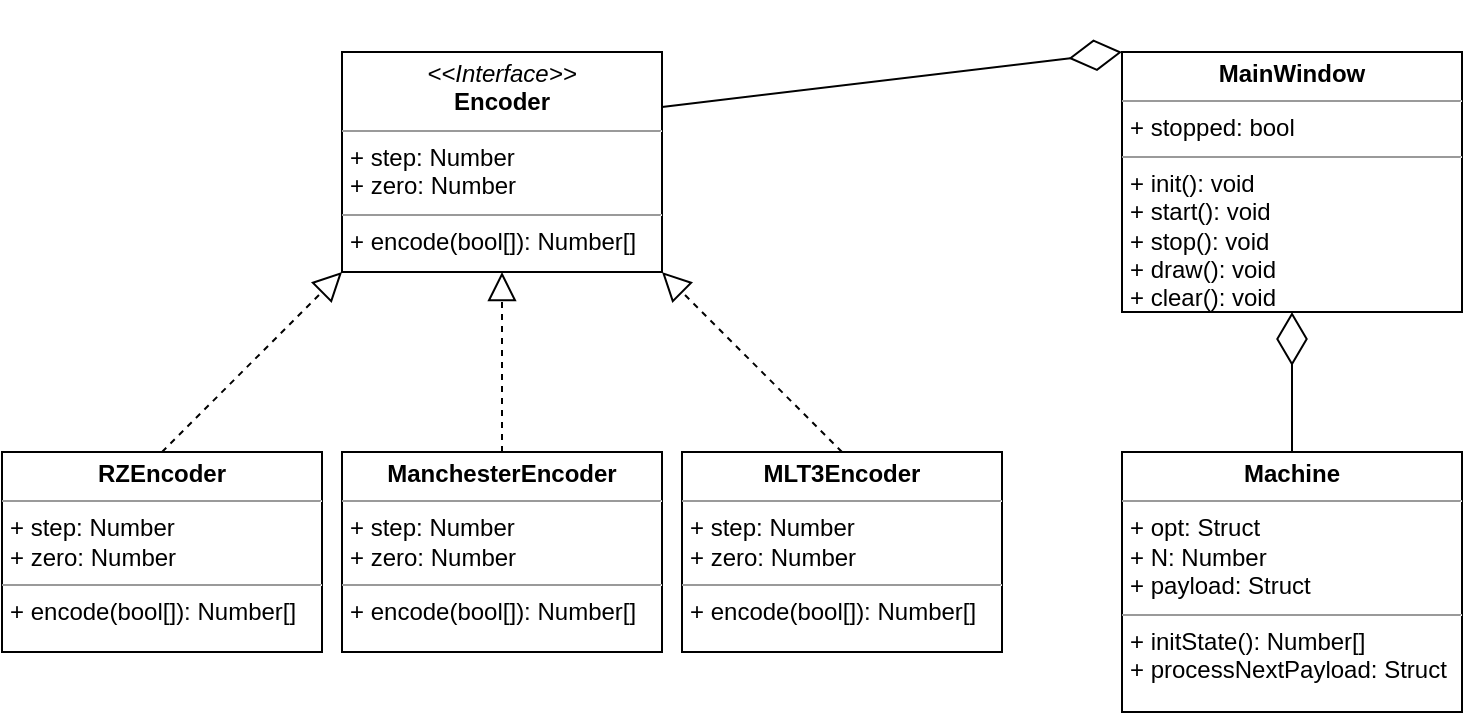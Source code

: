 <mxfile version="14.7.3" type="device"><diagram id="rDhuHxqffjmOyXFZRh-Y" name="Page-1"><mxGraphModel dx="868" dy="492" grid="1" gridSize="10" guides="1" tooltips="1" connect="1" arrows="1" fold="1" page="1" pageScale="1" pageWidth="827" pageHeight="1169" math="0" shadow="0"><root><mxCell id="0"/><mxCell id="1" parent="0"/><mxCell id="F8Y_wmY-OL8o1STc1J6D-11" value="&lt;p style=&quot;margin: 0px ; margin-top: 4px ; text-align: center&quot;&gt;&lt;i&gt;&amp;lt;&amp;lt;Interface&amp;gt;&amp;gt;&lt;/i&gt;&lt;br&gt;&lt;b&gt;Encoder&lt;/b&gt;&lt;/p&gt;&lt;hr size=&quot;1&quot;&gt;&lt;p style=&quot;margin: 0px ; margin-left: 4px&quot;&gt;+ step: Number&lt;br&gt;+ zero: Number&lt;/p&gt;&lt;hr size=&quot;1&quot;&gt;&lt;p style=&quot;margin: 0px ; margin-left: 4px&quot;&gt;+ encode(bool[]): Number[]&lt;br&gt;&lt;/p&gt;" style="verticalAlign=top;align=left;overflow=fill;fontSize=12;fontFamily=Helvetica;html=1;" parent="1" vertex="1"><mxGeometry x="210" y="160" width="160" height="110" as="geometry"/></mxCell><mxCell id="F8Y_wmY-OL8o1STc1J6D-12" value="&lt;p style=&quot;margin: 0px ; margin-top: 4px ; text-align: center&quot;&gt;&lt;b&gt;RZEncoder&lt;/b&gt;&lt;/p&gt;&lt;hr size=&quot;1&quot;&gt;&lt;p style=&quot;margin: 0px ; margin-left: 4px&quot;&gt;+ step: Number&lt;br&gt;+ zero: Number&lt;/p&gt;&lt;hr size=&quot;1&quot;&gt;&lt;p style=&quot;margin: 0px ; margin-left: 4px&quot;&gt;+ encode(bool[]): Number[]&lt;br&gt;&lt;/p&gt;" style="verticalAlign=top;align=left;overflow=fill;fontSize=12;fontFamily=Helvetica;html=1;" parent="1" vertex="1"><mxGeometry x="40" y="360" width="160" height="100" as="geometry"/></mxCell><mxCell id="F8Y_wmY-OL8o1STc1J6D-13" value="&lt;p style=&quot;margin: 0px ; margin-top: 4px ; text-align: center&quot;&gt;&lt;b&gt;MLT3Encoder&lt;/b&gt;&lt;/p&gt;&lt;hr size=&quot;1&quot;&gt;&lt;p style=&quot;margin: 0px ; margin-left: 4px&quot;&gt;+ step: Number&lt;br&gt;+ zero: Number&lt;/p&gt;&lt;hr size=&quot;1&quot;&gt;&lt;p style=&quot;margin: 0px ; margin-left: 4px&quot;&gt;+ encode(bool[]): Number[]&lt;br&gt;&lt;/p&gt;" style="verticalAlign=top;align=left;overflow=fill;fontSize=12;fontFamily=Helvetica;html=1;" parent="1" vertex="1"><mxGeometry x="380" y="360" width="160" height="100" as="geometry"/></mxCell><mxCell id="F8Y_wmY-OL8o1STc1J6D-14" value="&lt;p style=&quot;margin: 0px ; margin-top: 4px ; text-align: center&quot;&gt;&lt;b&gt;ManchesterEncoder&lt;/b&gt;&lt;/p&gt;&lt;hr size=&quot;1&quot;&gt;&lt;p style=&quot;margin: 0px ; margin-left: 4px&quot;&gt;+ step: Number&lt;br&gt;+ zero: Number&lt;/p&gt;&lt;hr size=&quot;1&quot;&gt;&lt;p style=&quot;margin: 0px ; margin-left: 4px&quot;&gt;+ encode(bool[]): Number[]&lt;br&gt;&lt;/p&gt;" style="verticalAlign=top;align=left;overflow=fill;fontSize=12;fontFamily=Helvetica;html=1;" parent="1" vertex="1"><mxGeometry x="210" y="360" width="160" height="100" as="geometry"/></mxCell><mxCell id="F8Y_wmY-OL8o1STc1J6D-15" value="" style="endArrow=block;dashed=1;endFill=0;endSize=12;html=1;exitX=0.5;exitY=0;exitDx=0;exitDy=0;entryX=0;entryY=1;entryDx=0;entryDy=0;" parent="1" source="F8Y_wmY-OL8o1STc1J6D-12" target="F8Y_wmY-OL8o1STc1J6D-11" edge="1"><mxGeometry width="160" relative="1" as="geometry"><mxPoint x="300" y="290" as="sourcePoint"/><mxPoint x="460" y="290" as="targetPoint"/></mxGeometry></mxCell><mxCell id="F8Y_wmY-OL8o1STc1J6D-17" value="" style="endArrow=block;dashed=1;endFill=0;endSize=12;html=1;exitX=0.5;exitY=0;exitDx=0;exitDy=0;entryX=0.5;entryY=1;entryDx=0;entryDy=0;" parent="1" source="F8Y_wmY-OL8o1STc1J6D-14" target="F8Y_wmY-OL8o1STc1J6D-11" edge="1"><mxGeometry width="160" relative="1" as="geometry"><mxPoint x="290" y="250" as="sourcePoint"/><mxPoint x="200" y="280" as="targetPoint"/></mxGeometry></mxCell><mxCell id="F8Y_wmY-OL8o1STc1J6D-18" value="" style="endArrow=block;dashed=1;endFill=0;endSize=12;html=1;exitX=0.5;exitY=0;exitDx=0;exitDy=0;entryX=1;entryY=1;entryDx=0;entryDy=0;" parent="1" source="F8Y_wmY-OL8o1STc1J6D-13" target="F8Y_wmY-OL8o1STc1J6D-11" edge="1"><mxGeometry width="160" relative="1" as="geometry"><mxPoint x="135" y="330" as="sourcePoint"/><mxPoint x="320" y="200" as="targetPoint"/></mxGeometry></mxCell><mxCell id="F8Y_wmY-OL8o1STc1J6D-19" value="&lt;p style=&quot;margin: 0px ; margin-top: 4px ; text-align: center&quot;&gt;&lt;b&gt;MainWindow&lt;/b&gt;&lt;/p&gt;&lt;hr size=&quot;1&quot;&gt;&lt;p style=&quot;margin: 0px ; margin-left: 4px&quot;&gt;+ stopped: bool&lt;br&gt;&lt;/p&gt;&lt;hr size=&quot;1&quot;&gt;&lt;p style=&quot;margin: 0px ; margin-left: 4px&quot;&gt;+ init(): void&lt;br&gt;&lt;/p&gt;&lt;p style=&quot;margin: 0px ; margin-left: 4px&quot;&gt;+ start(): void&lt;/p&gt;&lt;p style=&quot;margin: 0px ; margin-left: 4px&quot;&gt;+ stop(): void&lt;/p&gt;&lt;p style=&quot;margin: 0px ; margin-left: 4px&quot;&gt;+ draw(): void&lt;/p&gt;&lt;p style=&quot;margin: 0px ; margin-left: 4px&quot;&gt;+ clear(): void&lt;/p&gt;" style="verticalAlign=top;align=left;overflow=fill;fontSize=12;fontFamily=Helvetica;html=1;" parent="1" vertex="1"><mxGeometry x="600" y="160" width="170" height="130" as="geometry"/></mxCell><mxCell id="F8Y_wmY-OL8o1STc1J6D-20" value="&lt;p style=&quot;margin: 0px ; margin-top: 4px ; text-align: center&quot;&gt;&lt;b&gt;Machine&lt;/b&gt;&lt;/p&gt;&lt;hr size=&quot;1&quot;&gt;&lt;p style=&quot;margin: 0px ; margin-left: 4px&quot;&gt;+ opt: Struct&lt;br&gt;&lt;/p&gt;&lt;p style=&quot;margin: 0px ; margin-left: 4px&quot;&gt;+ N: Number&lt;/p&gt;&lt;p style=&quot;margin: 0px ; margin-left: 4px&quot;&gt;+ payload: Struct&lt;/p&gt;&lt;hr size=&quot;1&quot;&gt;&lt;p style=&quot;margin: 0px ; margin-left: 4px&quot;&gt;+ initState(): Number[]&lt;br&gt;&lt;/p&gt;&lt;p style=&quot;margin: 0px ; margin-left: 4px&quot;&gt;+ processNextPayload: Struct&lt;/p&gt;&lt;p style=&quot;margin: 0px ; margin-left: 4px&quot;&gt;&lt;br&gt;&lt;/p&gt;" style="verticalAlign=top;align=left;overflow=fill;fontSize=12;fontFamily=Helvetica;html=1;" parent="1" vertex="1"><mxGeometry x="600" y="360" width="170" height="130" as="geometry"/></mxCell><mxCell id="F8Y_wmY-OL8o1STc1J6D-22" value="" style="endArrow=diamondThin;endFill=0;endSize=24;html=1;exitX=1;exitY=0.25;exitDx=0;exitDy=0;entryX=0;entryY=0;entryDx=0;entryDy=0;" parent="1" source="F8Y_wmY-OL8o1STc1J6D-11" target="F8Y_wmY-OL8o1STc1J6D-19" edge="1"><mxGeometry width="160" relative="1" as="geometry"><mxPoint x="410" y="240" as="sourcePoint"/><mxPoint x="570" y="240" as="targetPoint"/></mxGeometry></mxCell><mxCell id="pNxGxnMw6Rj1HxgrHXZb-1" value="" style="endArrow=diamondThin;endFill=0;endSize=24;html=1;exitX=0.5;exitY=0;exitDx=0;exitDy=0;entryX=0.5;entryY=1;entryDx=0;entryDy=0;" edge="1" parent="1" source="F8Y_wmY-OL8o1STc1J6D-20" target="F8Y_wmY-OL8o1STc1J6D-19"><mxGeometry width="160" relative="1" as="geometry"><mxPoint x="400" y="327.5" as="sourcePoint"/><mxPoint x="630" y="300" as="targetPoint"/></mxGeometry></mxCell></root></mxGraphModel></diagram></mxfile>